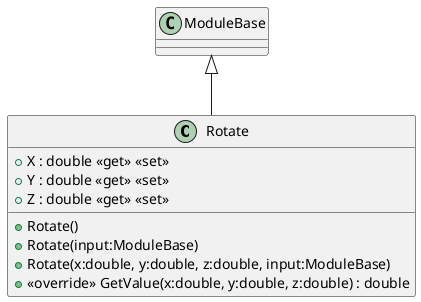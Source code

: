 @startuml
class Rotate {
    + X : double <<get>> <<set>>
    + Y : double <<get>> <<set>>
    + Z : double <<get>> <<set>>
    + Rotate()
    + Rotate(input:ModuleBase)
    + Rotate(x:double, y:double, z:double, input:ModuleBase)
    + <<override>> GetValue(x:double, y:double, z:double) : double
}
ModuleBase <|-- Rotate
@enduml
